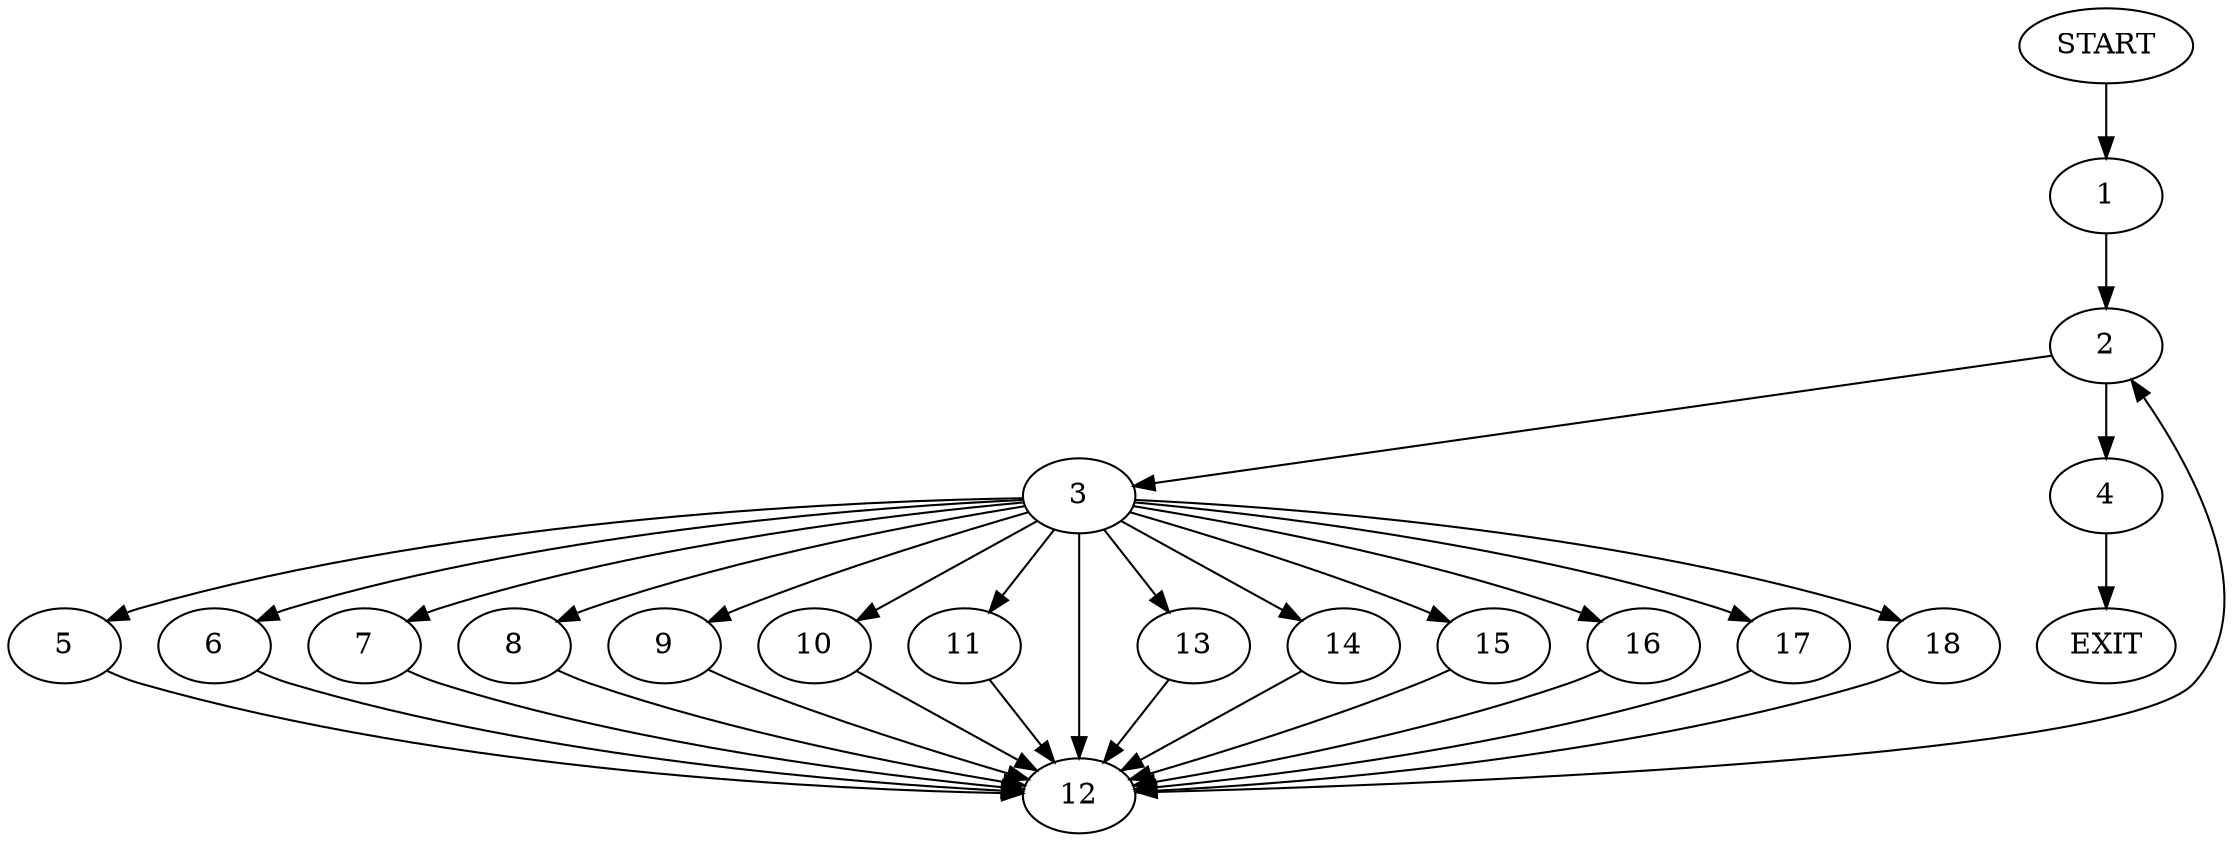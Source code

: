 digraph {
0 [label="START"]
19 [label="EXIT"]
0 -> 1
1 -> 2
2 -> 3
2 -> 4
4 -> 19
3 -> 5
3 -> 6
3 -> 7
3 -> 8
3 -> 9
3 -> 10
3 -> 11
3 -> 12
3 -> 13
3 -> 14
3 -> 15
3 -> 16
3 -> 17
3 -> 18
16 -> 12
7 -> 12
13 -> 12
11 -> 12
17 -> 12
8 -> 12
15 -> 12
18 -> 12
10 -> 12
12 -> 2
5 -> 12
9 -> 12
6 -> 12
14 -> 12
}

